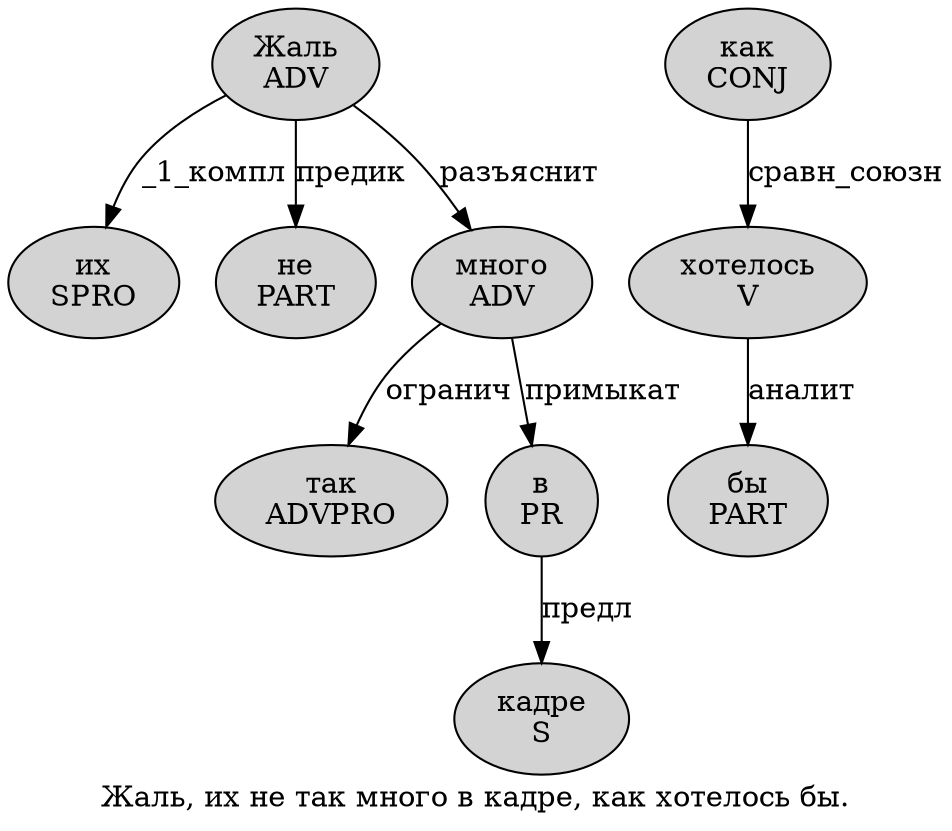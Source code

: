 digraph SENTENCE_4650 {
	graph [label="Жаль, их не так много в кадре, как хотелось бы."]
	node [style=filled]
		0 [label="Жаль
ADV" color="" fillcolor=lightgray penwidth=1 shape=ellipse]
		2 [label="их
SPRO" color="" fillcolor=lightgray penwidth=1 shape=ellipse]
		3 [label="не
PART" color="" fillcolor=lightgray penwidth=1 shape=ellipse]
		4 [label="так
ADVPRO" color="" fillcolor=lightgray penwidth=1 shape=ellipse]
		5 [label="много
ADV" color="" fillcolor=lightgray penwidth=1 shape=ellipse]
		6 [label="в
PR" color="" fillcolor=lightgray penwidth=1 shape=ellipse]
		7 [label="кадре
S" color="" fillcolor=lightgray penwidth=1 shape=ellipse]
		9 [label="как
CONJ" color="" fillcolor=lightgray penwidth=1 shape=ellipse]
		10 [label="хотелось
V" color="" fillcolor=lightgray penwidth=1 shape=ellipse]
		11 [label="бы
PART" color="" fillcolor=lightgray penwidth=1 shape=ellipse]
			6 -> 7 [label="предл"]
			0 -> 2 [label="_1_компл"]
			0 -> 3 [label="предик"]
			0 -> 5 [label="разъяснит"]
			10 -> 11 [label="аналит"]
			5 -> 4 [label="огранич"]
			5 -> 6 [label="примыкат"]
			9 -> 10 [label="сравн_союзн"]
}